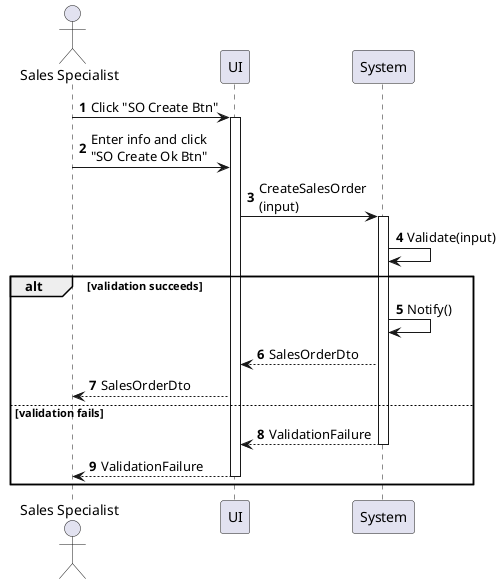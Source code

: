 @startuml sales-order-create
autonumber

actor "Sales Specialist" as a
participant UI as f
participant System as b

a -> f : Click "SO Create Btn"
activate f
a -> f : Enter info and click\n"SO Create Ok Btn"
f -> b : CreateSalesOrder\n(input)
activate b
b -> b : Validate(input)

alt validation succeeds
    b -> b : Notify()
    b --> f : SalesOrderDto
    f --> a : SalesOrderDto
else validation fails
    return ValidationFailure
    return ValidationFailure
end
@enduml